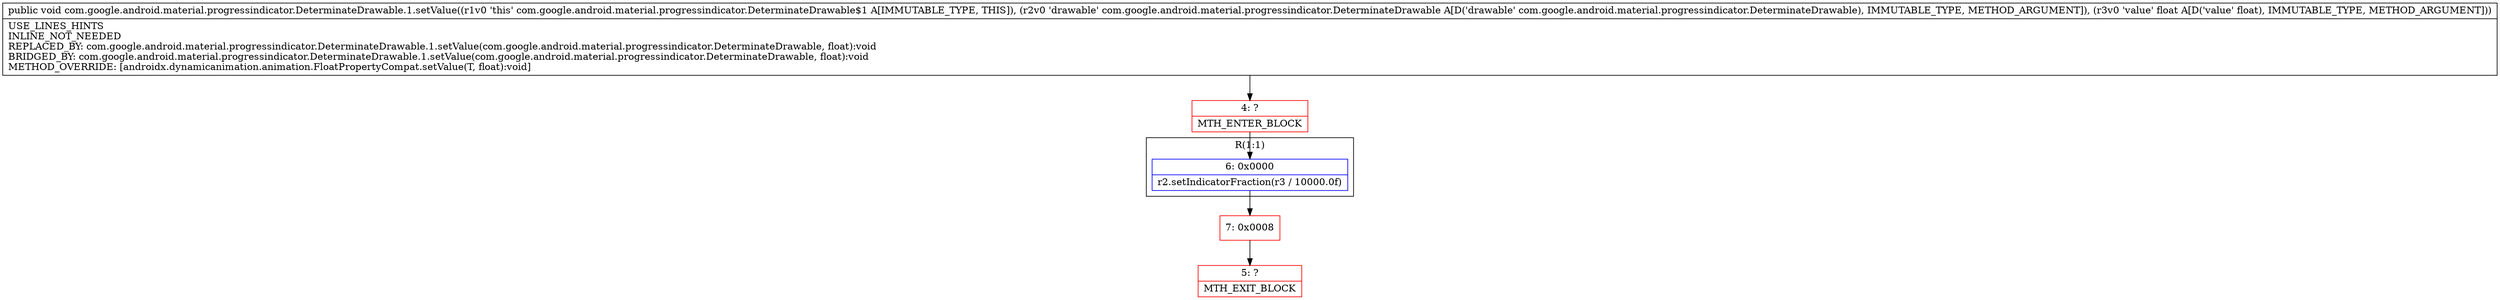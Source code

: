 digraph "CFG forcom.google.android.material.progressindicator.DeterminateDrawable.1.setValue(Lcom\/google\/android\/material\/progressindicator\/DeterminateDrawable;F)V" {
subgraph cluster_Region_368734366 {
label = "R(1:1)";
node [shape=record,color=blue];
Node_6 [shape=record,label="{6\:\ 0x0000|r2.setIndicatorFraction(r3 \/ 10000.0f)\l}"];
}
Node_4 [shape=record,color=red,label="{4\:\ ?|MTH_ENTER_BLOCK\l}"];
Node_7 [shape=record,color=red,label="{7\:\ 0x0008}"];
Node_5 [shape=record,color=red,label="{5\:\ ?|MTH_EXIT_BLOCK\l}"];
MethodNode[shape=record,label="{public void com.google.android.material.progressindicator.DeterminateDrawable.1.setValue((r1v0 'this' com.google.android.material.progressindicator.DeterminateDrawable$1 A[IMMUTABLE_TYPE, THIS]), (r2v0 'drawable' com.google.android.material.progressindicator.DeterminateDrawable A[D('drawable' com.google.android.material.progressindicator.DeterminateDrawable), IMMUTABLE_TYPE, METHOD_ARGUMENT]), (r3v0 'value' float A[D('value' float), IMMUTABLE_TYPE, METHOD_ARGUMENT]))  | USE_LINES_HINTS\lINLINE_NOT_NEEDED\lREPLACED_BY: com.google.android.material.progressindicator.DeterminateDrawable.1.setValue(com.google.android.material.progressindicator.DeterminateDrawable, float):void\lBRIDGED_BY: com.google.android.material.progressindicator.DeterminateDrawable.1.setValue(com.google.android.material.progressindicator.DeterminateDrawable, float):void\lMETHOD_OVERRIDE: [androidx.dynamicanimation.animation.FloatPropertyCompat.setValue(T, float):void]\l}"];
MethodNode -> Node_4;Node_6 -> Node_7;
Node_4 -> Node_6;
Node_7 -> Node_5;
}

